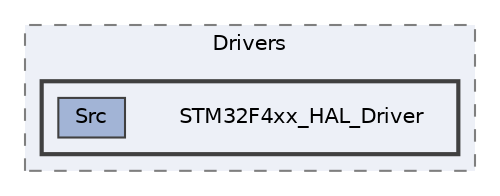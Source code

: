 digraph "Debug/Drivers/STM32F4xx_HAL_Driver"
{
 // LATEX_PDF_SIZE
  bgcolor="transparent";
  edge [fontname=Helvetica,fontsize=10,labelfontname=Helvetica,labelfontsize=10];
  node [fontname=Helvetica,fontsize=10,shape=box,height=0.2,width=0.4];
  compound=true
  subgraph clusterdir_825c031ab2a396f0caa2e2876b01ae22 {
    graph [ bgcolor="#edf0f7", pencolor="grey50", label="Drivers", fontname=Helvetica,fontsize=10 style="filled,dashed", URL="dir_825c031ab2a396f0caa2e2876b01ae22.html",tooltip=""]
  subgraph clusterdir_a2428608a01fde9516088e23350674c6 {
    graph [ bgcolor="#edf0f7", pencolor="grey25", label="", fontname=Helvetica,fontsize=10 style="filled,bold", URL="dir_a2428608a01fde9516088e23350674c6.html",tooltip=""]
    dir_a2428608a01fde9516088e23350674c6 [shape=plaintext, label="STM32F4xx_HAL_Driver"];
  dir_3a5246f88e7ecf25db5da5ac7c1009a7 [label="Src", fillcolor="#a2b4d6", color="grey25", style="filled", URL="dir_3a5246f88e7ecf25db5da5ac7c1009a7.html",tooltip=""];
  }
  }
}
